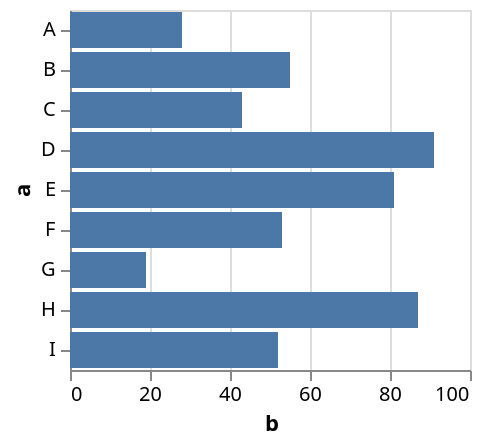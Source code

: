 {
  "$schema": "https://vega.github.io/schema/vega-lite/v5.json",
  "description": "A simple bar chart with labels.",
  "data": {
    "values": [
      {"a": "A", "b": 28}, {"a": "B", "b": 55}, {"a": "C", "b": 43},
      {"a": "D", "b": 91}, {"a": "E", "b": 81}, {"a": "F", "b": 53},
      {"a": "G", "b": 19}, {"a": "H", "b": 87}, {"a": "I", "b": 52}
    ]
  },
  "mark": "bar",
  "encoding": {
    "y": {"field": "a", "type": "nominal", "axis": {"labelAngle": 0}},
    "x": {"field": "b", "type": "quantitative"},
    "label": {"field": "b", "type": "quantitative"}
  }
}
